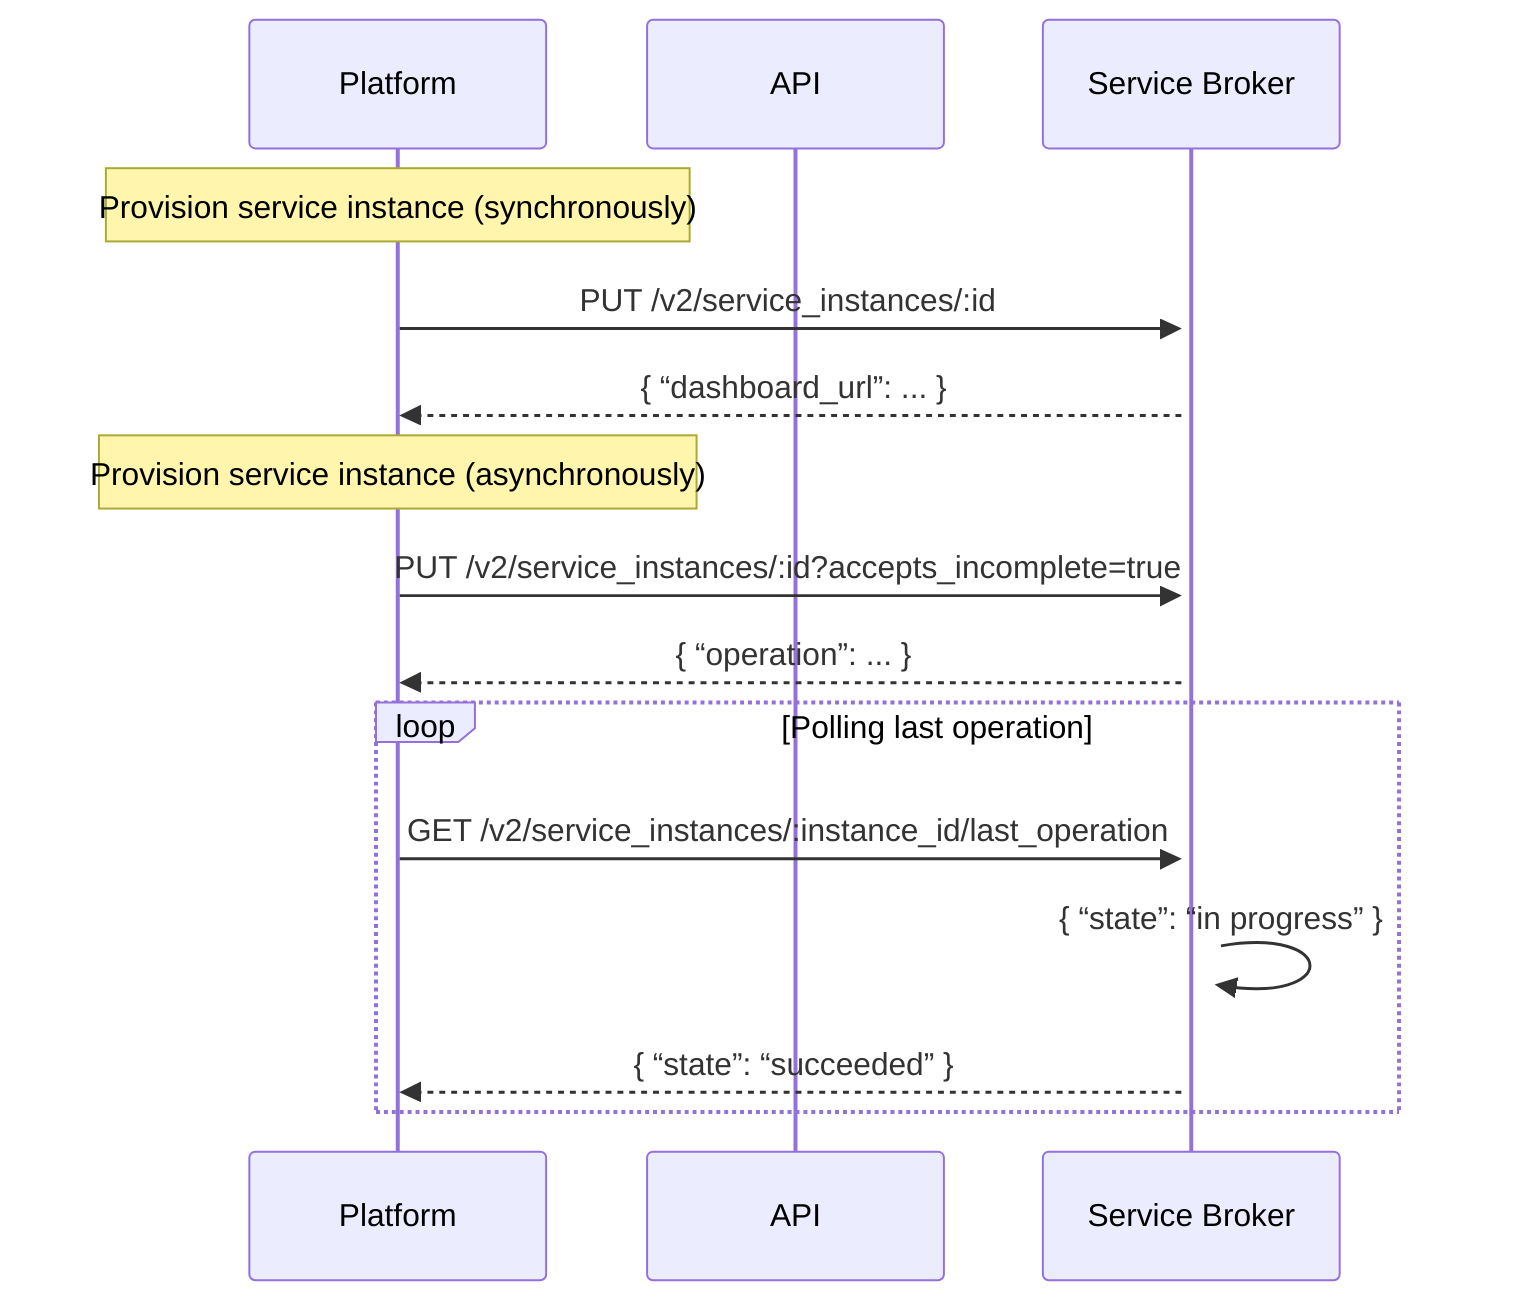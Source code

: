 %% Sequence Diagram for Provisioning a service instance
sequenceDiagram
  participant Platform
  participant API  
  participant Service Broker

note over Platform: Provision service instance (synchronously)

Platform ->>+ Service Broker: PUT /v2/service_instances/:id

Service Broker -->> Platform:{ “dashboard_url”: ... }

note over Platform: Provision service instance (asynchronously)

Platform ->>+ Service Broker: PUT /v2/service_instances/:id?accepts_incomplete=true
Service Broker -->> Platform:{ “operation”: ... } 

loop Polling last operation

Platform ->>+ Service Broker: GET /v2/service_instances/:instance_id/last_operation
Service Broker ->>+ Service Broker:{ “state”: “in progress” }
Service Broker -->> Platform:{ “state”: “succeeded” }

end